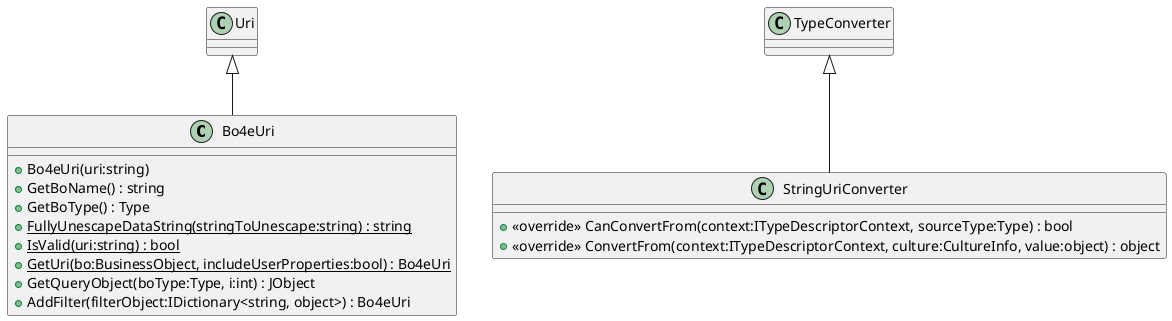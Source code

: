 @startuml
class Bo4eUri {
    + Bo4eUri(uri:string)
    + GetBoName() : string
    + GetBoType() : Type
    + {static} FullyUnescapeDataString(stringToUnescape:string) : string
    + {static} IsValid(uri:string) : bool
    + {static} GetUri(bo:BusinessObject, includeUserProperties:bool) : Bo4eUri
    + GetQueryObject(boType:Type, i:int) : JObject
    + AddFilter(filterObject:IDictionary<string, object>) : Bo4eUri
}
class StringUriConverter {
    + <<override>> CanConvertFrom(context:ITypeDescriptorContext, sourceType:Type) : bool
    + <<override>> ConvertFrom(context:ITypeDescriptorContext, culture:CultureInfo, value:object) : object
}
Uri <|-- Bo4eUri
TypeConverter <|-- StringUriConverter
@enduml
